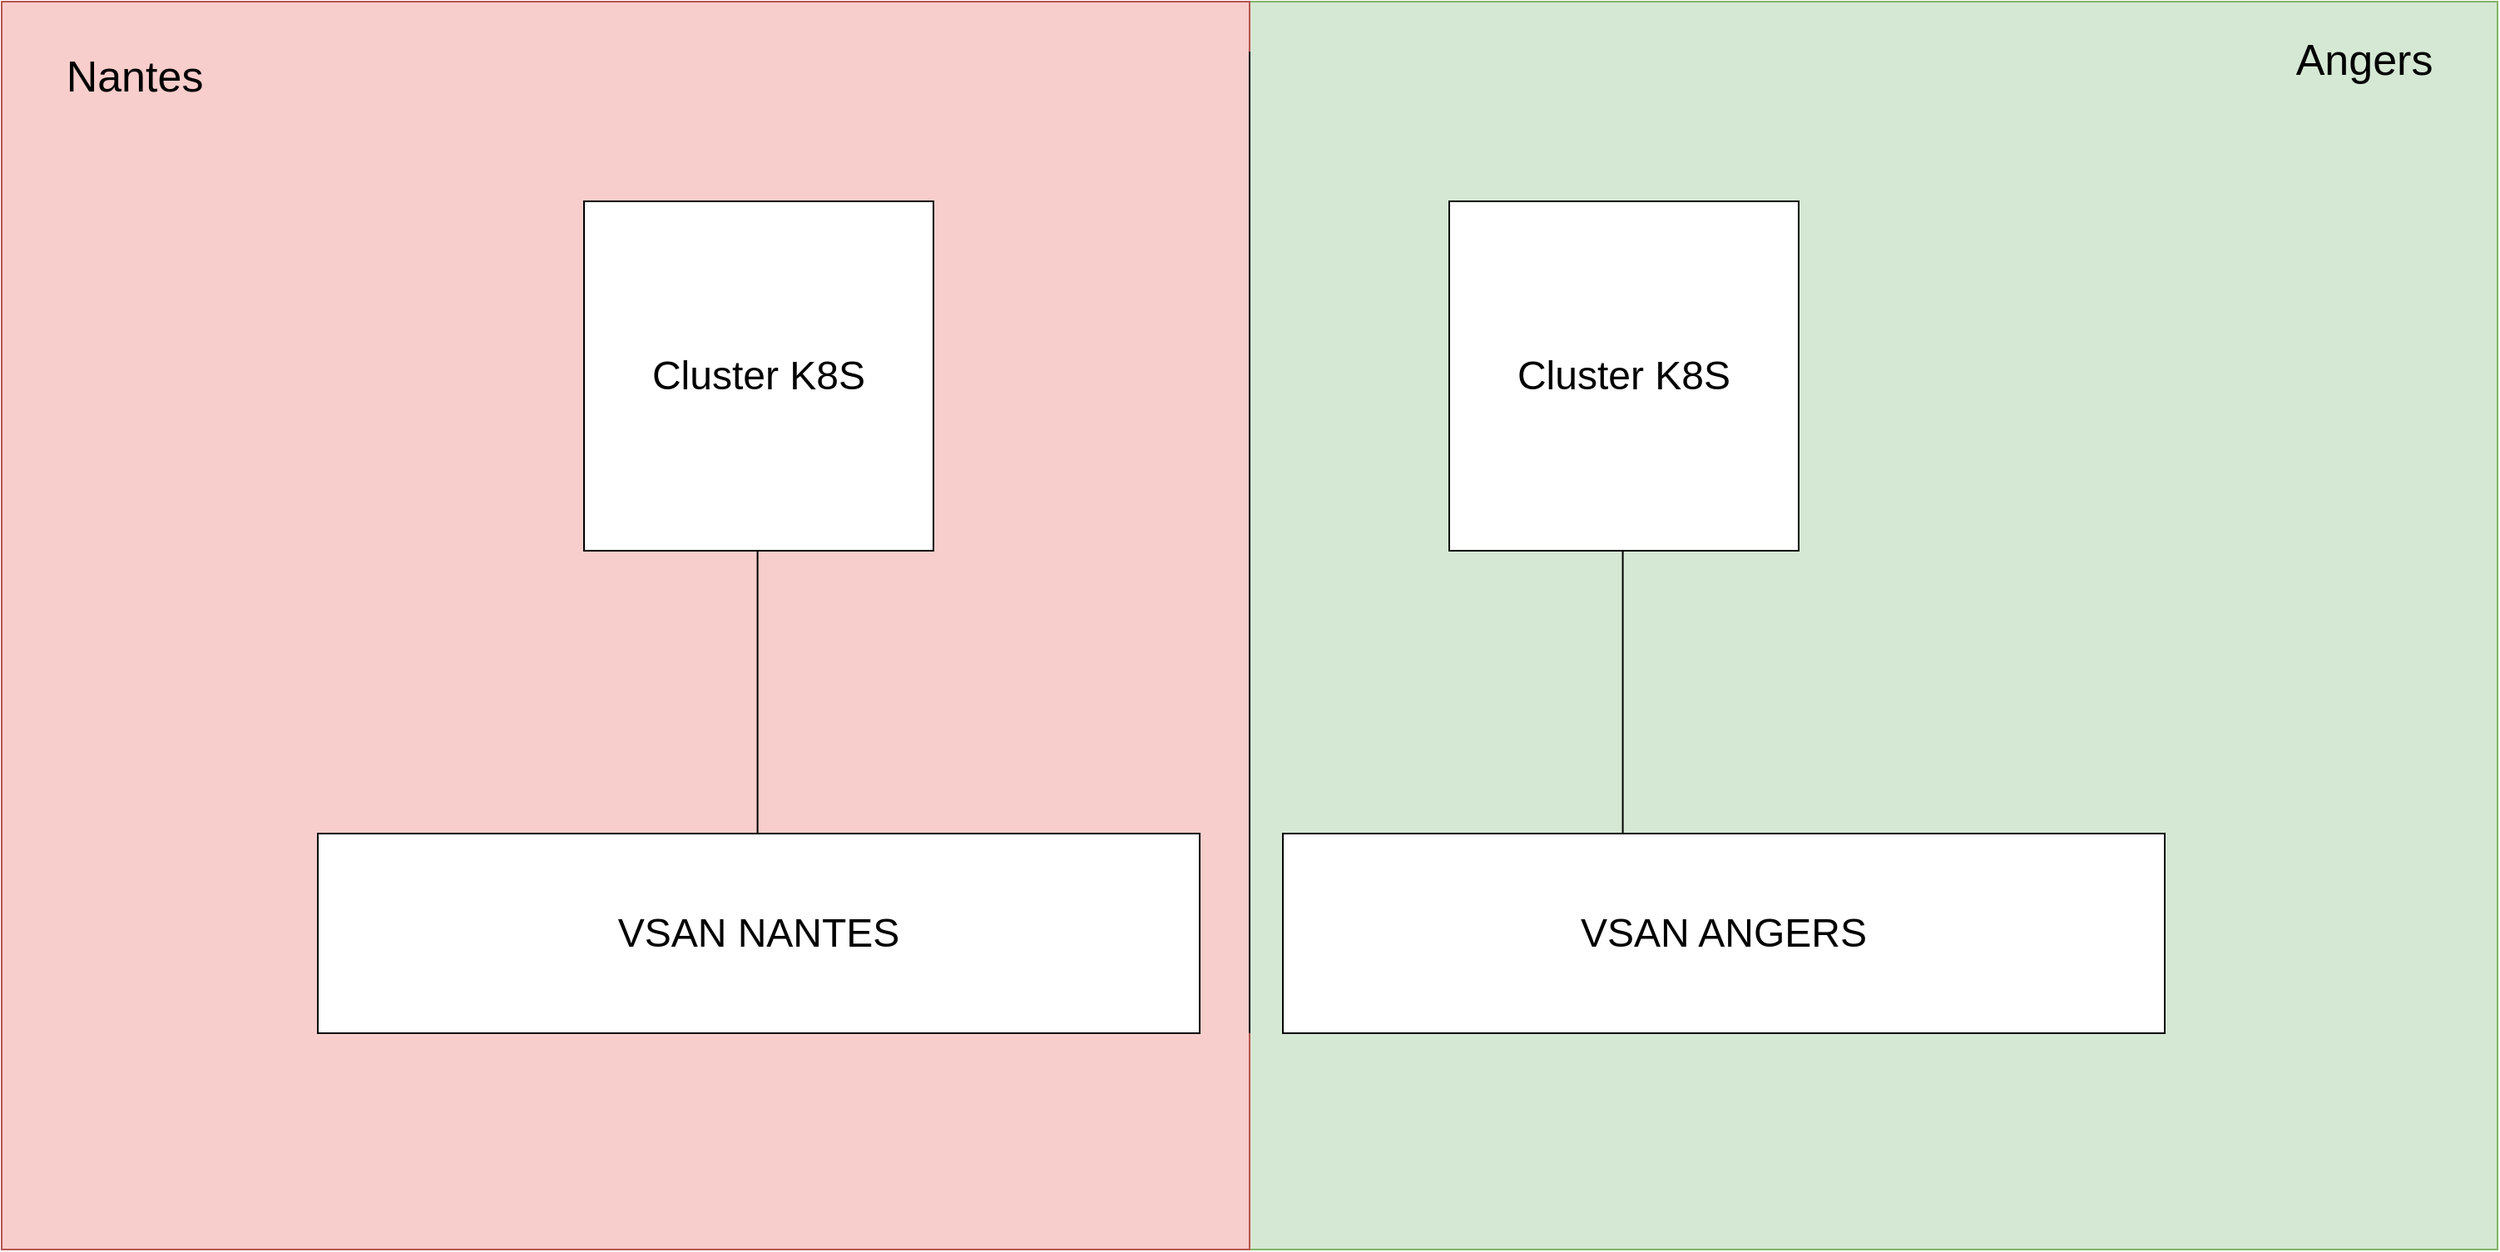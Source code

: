 <mxfile version="24.7.12">
  <diagram name="Page-1" id="q8_AFYZs21WQwSMDB93K">
    <mxGraphModel dx="2864" dy="1070" grid="1" gridSize="10" guides="1" tooltips="1" connect="1" arrows="1" fold="1" page="1" pageScale="1" pageWidth="827" pageHeight="1169" math="0" shadow="0">
      <root>
        <mxCell id="0" />
        <mxCell id="1" parent="0" />
        <mxCell id="JBWEq9CAutGQJl6f9ikJ-10" value="" style="whiteSpace=wrap;html=1;aspect=fixed;fillColor=#d5e8d4;strokeColor=#82b366;" vertex="1" parent="1">
          <mxGeometry x="400" y="90" width="750" height="750" as="geometry" />
        </mxCell>
        <mxCell id="JBWEq9CAutGQJl6f9ikJ-9" value="" style="whiteSpace=wrap;html=1;aspect=fixed;fillColor=#f8cecc;strokeColor=#b85450;" vertex="1" parent="1">
          <mxGeometry x="-350" y="90" width="750" height="750" as="geometry" />
        </mxCell>
        <mxCell id="JBWEq9CAutGQJl6f9ikJ-1" value="&lt;font style=&quot;font-size: 24px;&quot;&gt;Cluster K8S&lt;/font&gt;" style="whiteSpace=wrap;html=1;aspect=fixed;" vertex="1" parent="1">
          <mxGeometry y="210" width="210" height="210" as="geometry" />
        </mxCell>
        <mxCell id="JBWEq9CAutGQJl6f9ikJ-2" value="" style="endArrow=none;html=1;rounded=0;" edge="1" parent="1">
          <mxGeometry width="50" height="50" relative="1" as="geometry">
            <mxPoint x="400" y="710" as="sourcePoint" />
            <mxPoint x="400" y="120" as="targetPoint" />
          </mxGeometry>
        </mxCell>
        <mxCell id="JBWEq9CAutGQJl6f9ikJ-3" value="" style="endArrow=none;html=1;rounded=0;entryX=0.5;entryY=1;entryDx=0;entryDy=0;" edge="1" parent="1">
          <mxGeometry width="50" height="50" relative="1" as="geometry">
            <mxPoint x="104.29" y="590" as="sourcePoint" />
            <mxPoint x="104.29" y="420" as="targetPoint" />
          </mxGeometry>
        </mxCell>
        <mxCell id="JBWEq9CAutGQJl6f9ikJ-4" value="&lt;font style=&quot;font-size: 24px;&quot;&gt;VSAN NANTES&lt;/font&gt;" style="rounded=0;whiteSpace=wrap;html=1;" vertex="1" parent="1">
          <mxGeometry x="-160" y="590" width="530" height="120" as="geometry" />
        </mxCell>
        <mxCell id="JBWEq9CAutGQJl6f9ikJ-7" value="&lt;font style=&quot;font-size: 24px;&quot;&gt;VSAN ANGERS&lt;/font&gt;" style="rounded=0;whiteSpace=wrap;html=1;" vertex="1" parent="1">
          <mxGeometry x="420" y="590" width="530" height="120" as="geometry" />
        </mxCell>
        <mxCell id="JBWEq9CAutGQJl6f9ikJ-8" value="&lt;span style=&quot;font-size: 24px;&quot;&gt;Cluster K8S&lt;/span&gt;" style="whiteSpace=wrap;html=1;aspect=fixed;" vertex="1" parent="1">
          <mxGeometry x="520" y="210" width="210" height="210" as="geometry" />
        </mxCell>
        <mxCell id="JBWEq9CAutGQJl6f9ikJ-11" value="&lt;font style=&quot;font-size: 26px;&quot;&gt;Nantes&lt;/font&gt;" style="text;html=1;align=center;verticalAlign=middle;whiteSpace=wrap;rounded=0;" vertex="1" parent="1">
          <mxGeometry x="-300" y="120" width="60" height="30" as="geometry" />
        </mxCell>
        <mxCell id="JBWEq9CAutGQJl6f9ikJ-12" value="&lt;font style=&quot;font-size: 26px;&quot;&gt;Angers&lt;/font&gt;" style="text;html=1;align=center;verticalAlign=middle;whiteSpace=wrap;rounded=0;" vertex="1" parent="1">
          <mxGeometry x="1040" y="110" width="60" height="30" as="geometry" />
        </mxCell>
        <mxCell id="JBWEq9CAutGQJl6f9ikJ-13" value="" style="endArrow=none;html=1;rounded=0;entryX=0.5;entryY=1;entryDx=0;entryDy=0;" edge="1" parent="1">
          <mxGeometry width="50" height="50" relative="1" as="geometry">
            <mxPoint x="624.29" y="590" as="sourcePoint" />
            <mxPoint x="624.29" y="420" as="targetPoint" />
          </mxGeometry>
        </mxCell>
      </root>
    </mxGraphModel>
  </diagram>
</mxfile>
